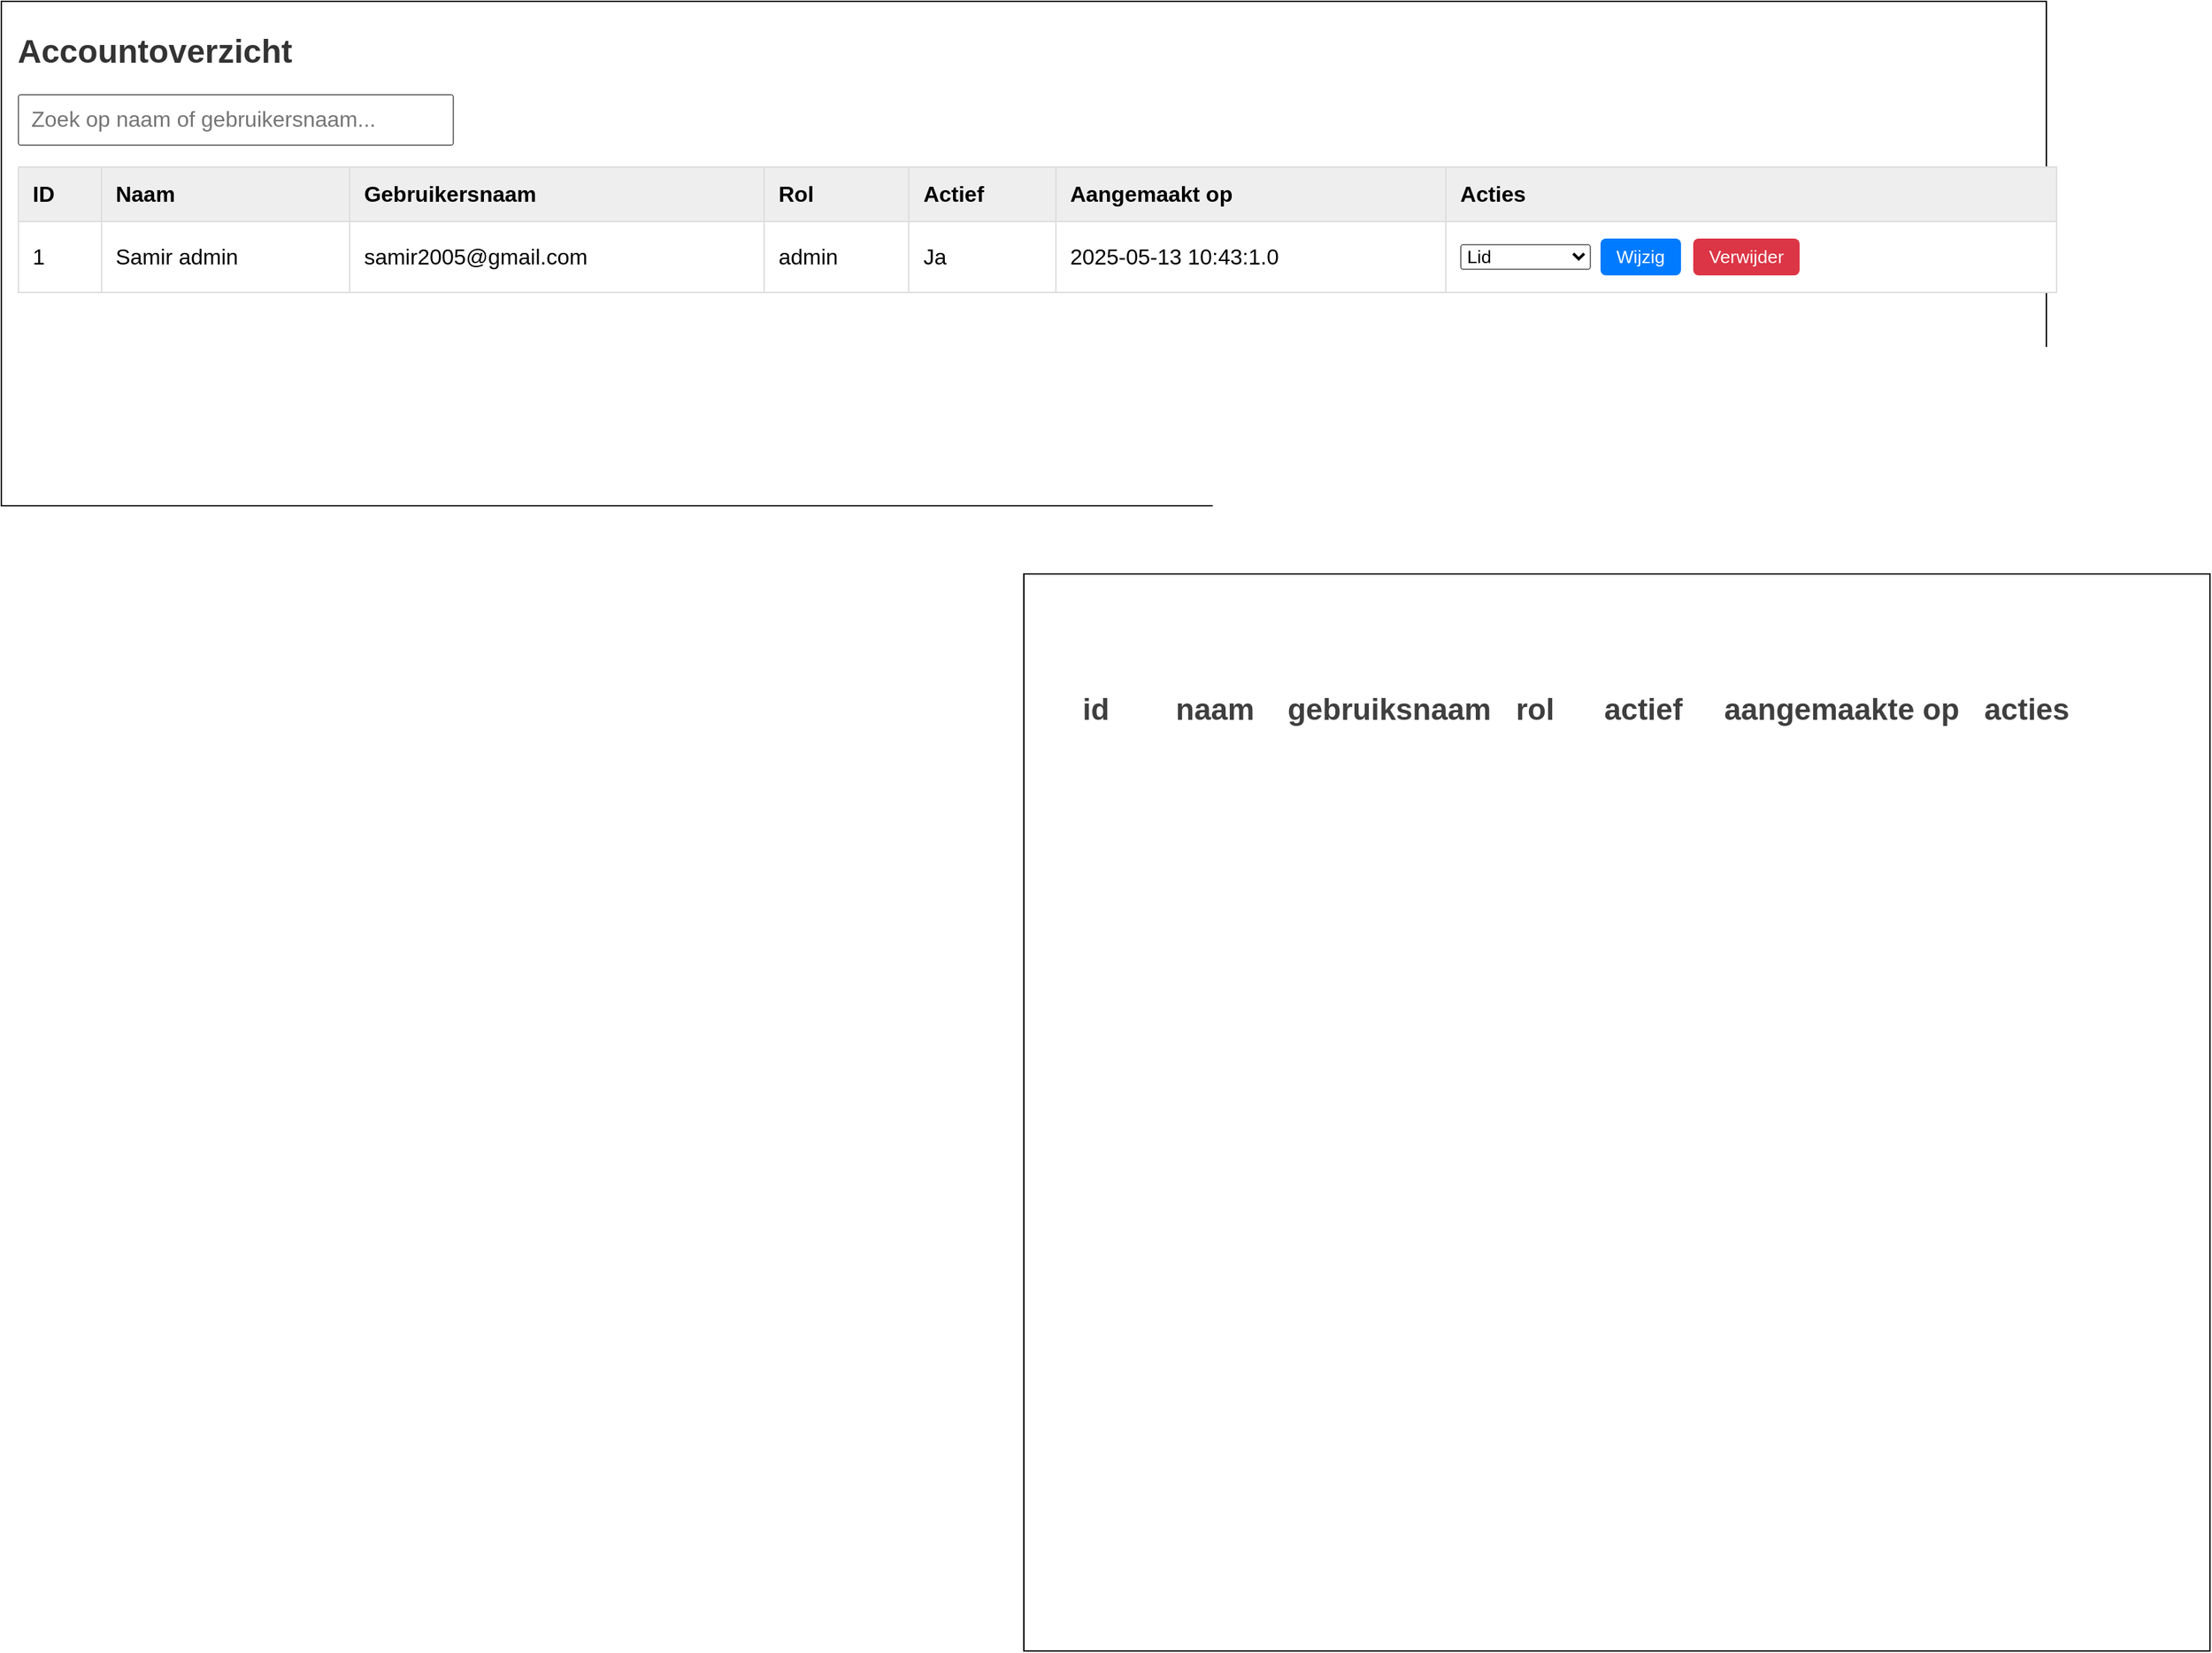 <mxfile>
    <diagram id="gWXGfiudFhvckFrV3_yu" name="Page-1">
        <mxGraphModel dx="1649" dy="1966" grid="1" gridSize="10" guides="1" tooltips="1" connect="1" arrows="1" fold="1" page="1" pageScale="1" pageWidth="850" pageHeight="1100" math="0" shadow="0">
            <root>
                <mxCell id="0"/>
                <mxCell id="1" parent="0"/>
                <mxCell id="18" value="" style="rounded=0;whiteSpace=wrap;html=1;" parent="1" vertex="1">
                    <mxGeometry y="-10" width="1500" height="370" as="geometry"/>
                </mxCell>
                <UserObject label="&lt;h1 style=&quot;color: rgb(51, 51, 51); font-family: Arial, sans-serif; font-style: normal; font-variant-ligatures: normal; font-variant-caps: normal; letter-spacing: normal; orphans: 2; text-align: start; text-indent: 0px; text-transform: none; widows: 2; word-spacing: 0px; -webkit-text-stroke-width: 0px; white-space: normal; text-decoration-thickness: initial; text-decoration-style: initial; text-decoration-color: initial;&quot;&gt;Accountoverzicht&lt;/h1&gt;&lt;input type=&quot;text&quot; id=&quot;zoekInput&quot; placeholder=&quot;Zoek op naam of gebruikersnaam...&quot; style=&quot;width: 300px; padding: 8px; margin-bottom: 15px; font-size: 16px; orphans: 2; widows: 2; -webkit-text-stroke-width: 0px; white-space: normal; text-decoration-thickness: initial; text-decoration-style: initial; text-decoration-color: initial;&quot;&gt;&lt;span style=&quot;color: rgb(0, 0, 0); font-family: Arial, sans-serif; font-size: medium; font-style: normal; font-variant-ligatures: normal; font-variant-caps: normal; font-weight: 400; letter-spacing: normal; orphans: 2; text-align: start; text-indent: 0px; text-transform: none; widows: 2; word-spacing: 0px; -webkit-text-stroke-width: 0px; white-space: normal; background-color: rgb(248, 248, 248); text-decoration-thickness: initial; text-decoration-style: initial; text-decoration-color: initial; display: inline !important; float: none;&quot;&gt;&lt;/span&gt;&lt;table style=&quot;width: 1496px; border-collapse: collapse; background-color: white; color: rgb(0, 0, 0); font-family: Arial, sans-serif; font-size: medium; font-style: normal; font-variant-ligatures: normal; font-variant-caps: normal; font-weight: 400; letter-spacing: normal; orphans: 2; text-align: start; text-transform: none; widows: 2; word-spacing: 0px; -webkit-text-stroke-width: 0px; white-space: normal; text-decoration-thickness: initial; text-decoration-style: initial; text-decoration-color: initial;&quot;&gt;&lt;thead&gt;&lt;tr&gt;&lt;th style=&quot;padding: 10px; border: 1px solid rgb(221, 221, 221); text-align: left; background-color: rgb(238, 238, 238);&quot;&gt;ID&lt;/th&gt;&lt;th style=&quot;padding: 10px; border: 1px solid rgb(221, 221, 221); text-align: left; background-color: rgb(238, 238, 238);&quot;&gt;Naam&lt;/th&gt;&lt;th style=&quot;padding: 10px; border: 1px solid rgb(221, 221, 221); text-align: left; background-color: rgb(238, 238, 238);&quot;&gt;Gebruikersnaam&lt;/th&gt;&lt;th style=&quot;padding: 10px; border: 1px solid rgb(221, 221, 221); text-align: left; background-color: rgb(238, 238, 238);&quot;&gt;Rol&lt;/th&gt;&lt;th style=&quot;padding: 10px; border: 1px solid rgb(221, 221, 221); text-align: left; background-color: rgb(238, 238, 238);&quot;&gt;Actief&lt;/th&gt;&lt;th style=&quot;padding: 10px; border: 1px solid rgb(221, 221, 221); text-align: left; background-color: rgb(238, 238, 238);&quot;&gt;Aangemaakt op&lt;/th&gt;&lt;th style=&quot;padding: 10px; border: 1px solid rgb(221, 221, 221); text-align: left; background-color: rgb(238, 238, 238);&quot;&gt;Acties&lt;/th&gt;&lt;/tr&gt;&lt;/thead&gt;&lt;tbody&gt;&lt;tr&gt;&lt;td style=&quot;padding: 10px; border: 1px solid rgb(221, 221, 221); text-align: left;&quot;&gt;1&lt;/td&gt;&lt;td style=&quot;padding: 10px; border: 1px solid rgb(221, 221, 221); text-align: left;&quot;&gt;Samir admin&lt;/td&gt;&lt;td style=&quot;padding: 10px; border: 1px solid rgb(221, 221, 221); text-align: left;&quot;&gt;samir2005@gmail.com&lt;/td&gt;&lt;td style=&quot;padding: 10px; border: 1px solid rgb(221, 221, 221); text-align: left;&quot;&gt;admin&lt;/td&gt;&lt;td style=&quot;padding: 10px; border: 1px solid rgb(221, 221, 221); text-align: left;&quot;&gt;Ja&lt;/td&gt;&lt;td style=&quot;padding: 10px; border: 1px solid rgb(221, 221, 221); text-align: left;&quot;&gt;2025-05-13 10:43:1.0&lt;/td&gt;&lt;td style=&quot;padding: 10px; border: 1px solid rgb(221, 221, 221); text-align: left;&quot;&gt;&lt;select name=&quot;nieuwe_rol&quot;&gt;&amp;nbsp;&amp;nbsp; &amp;nbsp;&amp;nbsp; &amp;nbsp;&amp;nbsp; &amp;nbsp;&amp;nbsp; &amp;nbsp;&amp;nbsp; &amp;nbsp;&amp;nbsp; &amp;nbsp;&amp;nbsp; &amp;nbsp;&amp;nbsp; &amp;nbsp;&amp;nbsp; &amp;nbsp;&amp;nbsp; &amp;nbsp;&amp;nbsp; &amp;nbsp;&amp;nbsp; &amp;nbsp;&lt;option value=&quot;Lid&quot;&gt;Lid&lt;/option&gt;&amp;nbsp;&amp;nbsp; &amp;nbsp;&amp;nbsp; &amp;nbsp;&amp;nbsp; &amp;nbsp;&amp;nbsp; &amp;nbsp;&amp;nbsp; &amp;nbsp;&amp;nbsp; &amp;nbsp;&amp;nbsp; &amp;nbsp;&amp;nbsp; &amp;nbsp;&amp;nbsp; &amp;nbsp;&amp;nbsp; &amp;nbsp;&amp;nbsp; &amp;nbsp;&amp;nbsp; &amp;nbsp;&lt;option value=&quot;Medewerker&quot;&gt;Medewerker&lt;/option&gt;&amp;nbsp;&amp;nbsp; &amp;nbsp;&amp;nbsp; &amp;nbsp;&amp;nbsp; &amp;nbsp;&amp;nbsp; &amp;nbsp;&amp;nbsp; &amp;nbsp;&amp;nbsp; &amp;nbsp;&amp;nbsp; &amp;nbsp;&amp;nbsp; &amp;nbsp;&amp;nbsp; &amp;nbsp;&amp;nbsp; &amp;nbsp;&amp;nbsp; &amp;nbsp;&amp;nbsp; &amp;nbsp;&lt;option value=&quot;Admin&quot;&gt;Admin&lt;/option&gt;&amp;nbsp; &amp;nbsp;&amp;nbsp; &amp;nbsp;&amp;nbsp; &amp;nbsp;&amp;nbsp; &amp;nbsp;&amp;nbsp; &amp;nbsp;&amp;nbsp; &amp;nbsp;&amp;nbsp; &amp;nbsp;&amp;nbsp; &amp;nbsp;&amp;nbsp; &amp;nbsp;&amp;nbsp; &amp;nbsp;&amp;nbsp; &amp;nbsp;&lt;/select&gt;&lt;span&gt;&amp;nbsp;&lt;/span&gt;&lt;button type=&quot;submit&quot; name=&quot;rol_wijzigen&quot; class=&quot;actieknop wijzig-knop&quot; style=&quot;padding: 6px 12px; margin: 2px; border: none; border-radius: 4px; cursor: pointer; background-color: rgb(0, 123, 255); color: white;&quot;&gt;Wijzig&lt;/button&gt;&lt;span&gt;&amp;nbsp;&lt;/span&gt;&lt;button type=&quot;submit&quot; name=&quot;verwijderen&quot; class=&quot;actieknop verwijder-knop&quot; style=&quot;padding: 6px 12px; margin: 2px; border: none; border-radius: 4px; cursor: pointer; background-color: rgb(220, 53, 69); color: white;&quot;&gt;Verwijder&lt;/button&gt;&lt;/td&gt;&lt;/tr&gt;&lt;/tbody&gt;&lt;/table&gt;" link="&lt;h1 style=&quot;color: rgb(51, 51, 51); font-family: Arial, sans-serif; font-style: normal; font-variant-ligatures: normal; font-variant-caps: normal; letter-spacing: normal; orphans: 2; text-align: start; text-indent: 0px; text-transform: none; widows: 2; word-spacing: 0px; -webkit-text-stroke-width: 0px; white-space: normal; text-decoration-thickness: initial; text-decoration-style: initial; text-decoration-color: initial;&quot;&gt;Accountoverzicht&lt;/h1&gt;&lt;input type=&quot;text&quot; id=&quot;zoekInput&quot; placeholder=&quot;Zoek op naam of gebruikersnaam...&quot; style=&quot;width: 300px; padding: 8px; margin-bottom: 15px; font-size: 16px; orphans: 2; widows: 2; -webkit-text-stroke-width: 0px; white-space: normal; text-decoration-thickness: initial; text-decoration-style: initial; text-decoration-color: initial;&quot;&gt;&lt;span style=&quot;color: rgb(0, 0, 0); font-family: Arial, sans-serif; font-size: medium; font-style: normal; font-variant-ligatures: normal; font-variant-caps: normal; font-weight: 400; letter-spacing: normal; orphans: 2; text-align: start; text-indent: 0px; text-transform: none; widows: 2; word-spacing: 0px; -webkit-text-stroke-width: 0px; white-space: normal; background-color: rgb(248, 248, 248); text-decoration-thickness: initial; text-decoration-style: initial; text-decoration-color: initial; display: inline !important; float: none;&quot;&gt;&lt;/span&gt;&lt;table style=&quot;width: 1496px; border-collapse: collapse; background-color: white; color: rgb(0, 0, 0); font-family: Arial, sans-serif; font-size: medium; font-style: normal; font-variant-ligatures: normal; font-variant-caps: normal; font-weight: 400; letter-spacing: normal; orphans: 2; text-align: start; text-transform: none; widows: 2; word-spacing: 0px; -webkit-text-stroke-width: 0px; white-space: normal; text-decoration-thickness: initial; text-decoration-style: initial; text-decoration-color: initial;&quot;&gt;&lt;thead&gt;&lt;tr&gt;&lt;th style=&quot;padding: 10px; border: 1px solid rgb(221, 221, 221); text-align: left; background-color: rgb(238, 238, 238);&quot;&gt;ID&lt;/th&gt;&lt;th style=&quot;padding: 10px; border: 1px solid rgb(221, 221, 221); text-align: left; background-color: rgb(238, 238, 238);&quot;&gt;Naam&lt;/th&gt;&lt;th style=&quot;padding: 10px; border: 1px solid rgb(221, 221, 221); text-align: left; background-color: rgb(238, 238, 238);&quot;&gt;Gebruikersnaam&lt;/th&gt;&lt;th style=&quot;padding: 10px; border: 1px solid rgb(221, 221, 221); text-align: left; background-color: rgb(238, 238, 238);&quot;&gt;Rol&lt;/th&gt;&lt;th style=&quot;padding: 10px; border: 1px solid rgb(221, 221, 221); text-align: left; background-color: rgb(238, 238, 238);&quot;&gt;Actief&lt;/th&gt;&lt;th style=&quot;padding: 10px; border: 1px solid rgb(221, 221, 221); text-align: left; background-color: rgb(238, 238, 238);&quot;&gt;Aangemaakt op&lt;/th&gt;&lt;th style=&quot;padding: 10px; border: 1px solid rgb(221, 221, 221); text-align: left; background-color: rgb(238, 238, 238);&quot;&gt;Acties&lt;/th&gt;&lt;/tr&gt;&lt;/thead&gt;&lt;tbody&gt;&lt;tr&gt;&lt;td style=&quot;padding: 10px; border: 1px solid rgb(221, 221, 221); text-align: left;&quot;&gt;1&lt;/td&gt;&lt;td style=&quot;padding: 10px; border: 1px solid rgb(221, 221, 221); text-align: left;&quot;&gt;Samir admin&lt;/td&gt;&lt;td style=&quot;padding: 10px; border: 1px solid rgb(221, 221, 221); text-align: left;&quot;&gt;samir2005@gmail.com&lt;/td&gt;&lt;td style=&quot;padding: 10px; border: 1px solid rgb(221, 221, 221); text-align: left;&quot;&gt;admin&lt;/td&gt;&lt;td style=&quot;padding: 10px; border: 1px solid rgb(221, 221, 221); text-align: left;&quot;&gt;Ja&lt;/td&gt;&lt;td style=&quot;padding: 10px; border: 1px solid rgb(221, 221, 221); text-align: left;&quot;&gt;2025-05-13 10:43:1.0&lt;/td&gt;&lt;td style=&quot;padding: 10px; border: 1px solid rgb(221, 221, 221); text-align: left;&quot;&gt;&lt;select name=&quot;nieuwe_rol&quot;&gt;&amp;nbsp;&amp;nbsp; &amp;nbsp;&amp;nbsp; &amp;nbsp;&amp;nbsp; &amp;nbsp;&amp;nbsp; &amp;nbsp;&amp;nbsp; &amp;nbsp;&amp;nbsp; &amp;nbsp;&amp;nbsp; &amp;nbsp;&amp;nbsp; &amp;nbsp;&amp;nbsp; &amp;nbsp;&amp;nbsp; &amp;nbsp;&amp;nbsp; &amp;nbsp;&amp;nbsp; &amp;nbsp;&lt;option value=&quot;Lid&quot;&gt;Lid&lt;/option&gt;&amp;nbsp;&amp;nbsp; &amp;nbsp;&amp;nbsp; &amp;nbsp;&amp;nbsp; &amp;nbsp;&amp;nbsp; &amp;nbsp;&amp;nbsp; &amp;nbsp;&amp;nbsp; &amp;nbsp;&amp;nbsp; &amp;nbsp;&amp;nbsp; &amp;nbsp;&amp;nbsp; &amp;nbsp;&amp;nbsp; &amp;nbsp;&amp;nbsp; &amp;nbsp;&amp;nbsp; &amp;nbsp;&lt;option value=&quot;Medewerker&quot;&gt;Medewerker&lt;/option&gt;&amp;nbsp;&amp;nbsp; &amp;nbsp;&amp;nbsp; &amp;nbsp;&amp;nbsp; &amp;nbsp;&amp;nbsp; &amp;nbsp;&amp;nbsp; &amp;nbsp;&amp;nbsp; &amp;nbsp;&amp;nbsp; &amp;nbsp;&amp;nbsp; &amp;nbsp;&amp;nbsp; &amp;nbsp;&amp;nbsp; &amp;nbsp;&amp;nbsp; &amp;nbsp;&amp;nbsp; &amp;nbsp;&lt;option value=&quot;Admin&quot;&gt;Admin&lt;/option&gt;&amp;nbsp; &amp;nbsp;&amp;nbsp; &amp;nbsp;&amp;nbsp; &amp;nbsp;&amp;nbsp; &amp;nbsp;&amp;nbsp; &amp;nbsp;&amp;nbsp; &amp;nbsp;&amp;nbsp; &amp;nbsp;&amp;nbsp; &amp;nbsp;&amp;nbsp; &amp;nbsp;&amp;nbsp; &amp;nbsp;&amp;nbsp; &amp;nbsp;&lt;/select&gt;&lt;span&gt;&amp;nbsp;&lt;/span&gt;&lt;button type=&quot;submit&quot; name=&quot;rol_wijzigen&quot; class=&quot;actieknop wijzig-knop&quot; style=&quot;padding: 6px 12px; margin: 2px; border: none; border-radius: 4px; cursor: pointer; background-color: rgb(0, 123, 255); color: white;&quot;&gt;Wijzig&lt;/button&gt;&lt;span&gt;&amp;nbsp;&lt;/span&gt;&lt;button type=&quot;submit&quot; name=&quot;verwijderen&quot; class=&quot;actieknop verwijder-knop&quot; style=&quot;padding: 6px 12px; margin: 2px; border: none; border-radius: 4px; cursor: pointer; background-color: rgb(220, 53, 69); color: white;&quot;&gt;Verwijder&lt;/button&gt;&lt;/td&gt;&lt;/tr&gt;&lt;/tbody&gt;&lt;/table&gt;" id="20">
                    <mxCell style="text;whiteSpace=wrap;html=1;" parent="1" vertex="1">
                        <mxGeometry x="10" y="-10" width="1490" height="230" as="geometry"/>
                    </mxCell>
                </UserObject>
                <mxCell id="27" value="&lt;div style=&quot;&quot;&gt;&lt;br&gt;&lt;/div&gt;" style="rounded=0;whiteSpace=wrap;html=1;align=left;" parent="1" vertex="1">
                    <mxGeometry x="750" y="410" width="870" height="790" as="geometry"/>
                </mxCell>
                <mxCell id="28" value="&lt;b style=&quot;color: rgb(63, 63, 63); text-align: left; background-color: transparent; font-size: 22px;&quot;&gt;id&amp;nbsp; &amp;nbsp; &amp;nbsp; &amp;nbsp; naam&amp;nbsp; &amp;nbsp; gebruiksnaam&amp;nbsp; &amp;nbsp;rol&amp;nbsp; &amp;nbsp; &amp;nbsp; actief&amp;nbsp; &amp;nbsp; &amp;nbsp;aangemaakte op&amp;nbsp; &amp;nbsp;acties&lt;/b&gt;" style="text;html=1;align=center;verticalAlign=middle;whiteSpace=wrap;rounded=0;" parent="1" vertex="1">
                    <mxGeometry x="770" y="430" width="770" height="160" as="geometry"/>
                </mxCell>
            </root>
        </mxGraphModel>
    </diagram>
</mxfile>